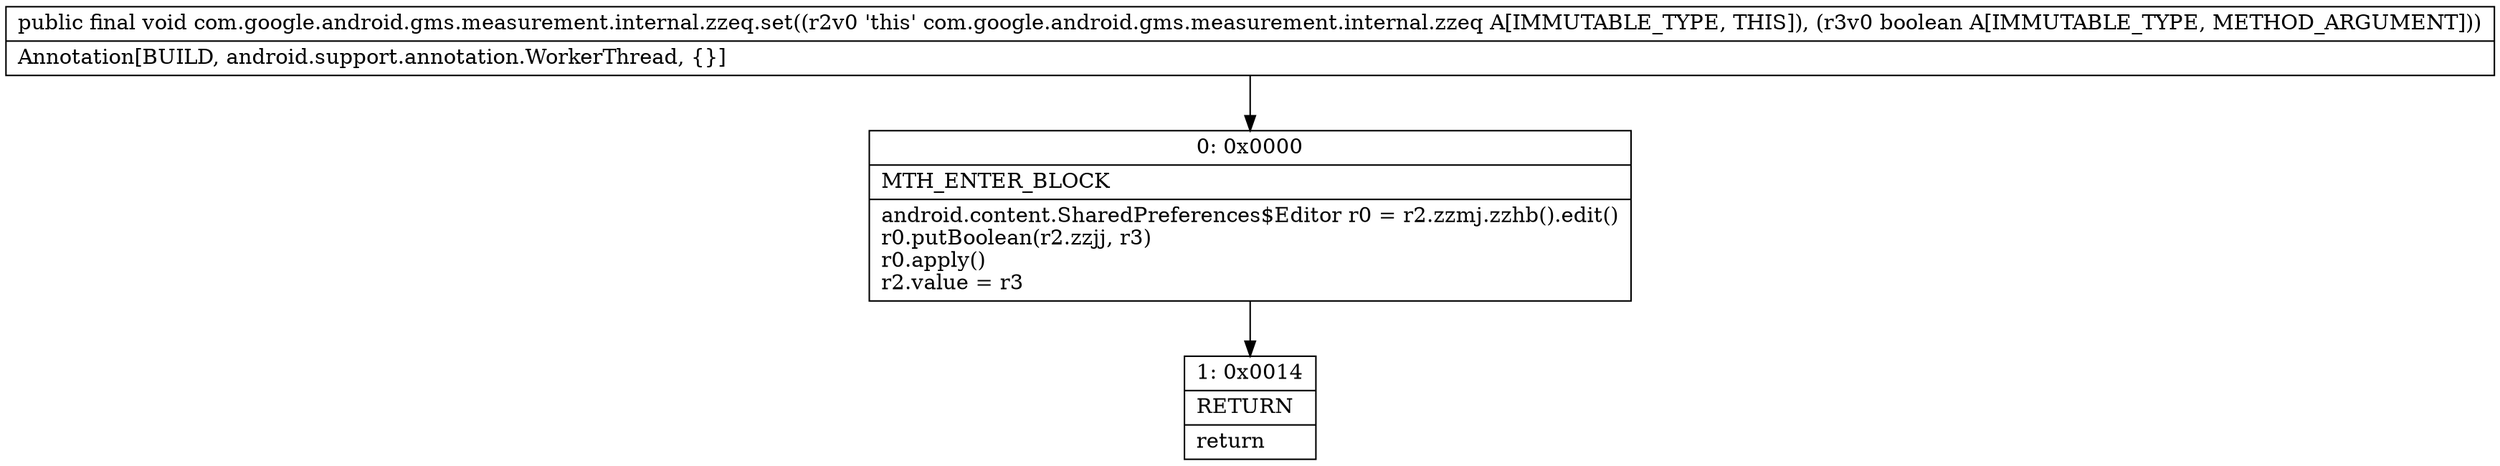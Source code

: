 digraph "CFG forcom.google.android.gms.measurement.internal.zzeq.set(Z)V" {
Node_0 [shape=record,label="{0\:\ 0x0000|MTH_ENTER_BLOCK\l|android.content.SharedPreferences$Editor r0 = r2.zzmj.zzhb().edit()\lr0.putBoolean(r2.zzjj, r3)\lr0.apply()\lr2.value = r3\l}"];
Node_1 [shape=record,label="{1\:\ 0x0014|RETURN\l|return\l}"];
MethodNode[shape=record,label="{public final void com.google.android.gms.measurement.internal.zzeq.set((r2v0 'this' com.google.android.gms.measurement.internal.zzeq A[IMMUTABLE_TYPE, THIS]), (r3v0 boolean A[IMMUTABLE_TYPE, METHOD_ARGUMENT]))  | Annotation[BUILD, android.support.annotation.WorkerThread, \{\}]\l}"];
MethodNode -> Node_0;
Node_0 -> Node_1;
}

